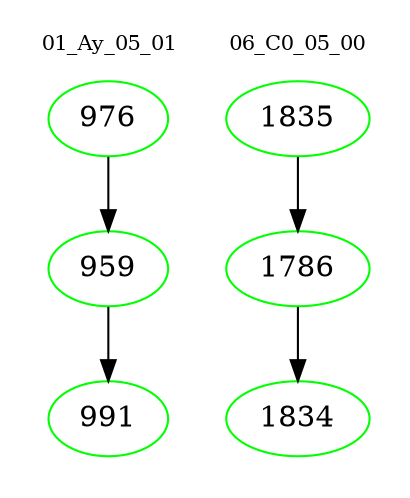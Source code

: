 digraph{
subgraph cluster_0 {
color = white
label = "01_Ay_05_01";
fontsize=10;
T0_976 [label="976", color="green"]
T0_976 -> T0_959 [color="black"]
T0_959 [label="959", color="green"]
T0_959 -> T0_991 [color="black"]
T0_991 [label="991", color="green"]
}
subgraph cluster_1 {
color = white
label = "06_C0_05_00";
fontsize=10;
T1_1835 [label="1835", color="green"]
T1_1835 -> T1_1786 [color="black"]
T1_1786 [label="1786", color="green"]
T1_1786 -> T1_1834 [color="black"]
T1_1834 [label="1834", color="green"]
}
}
